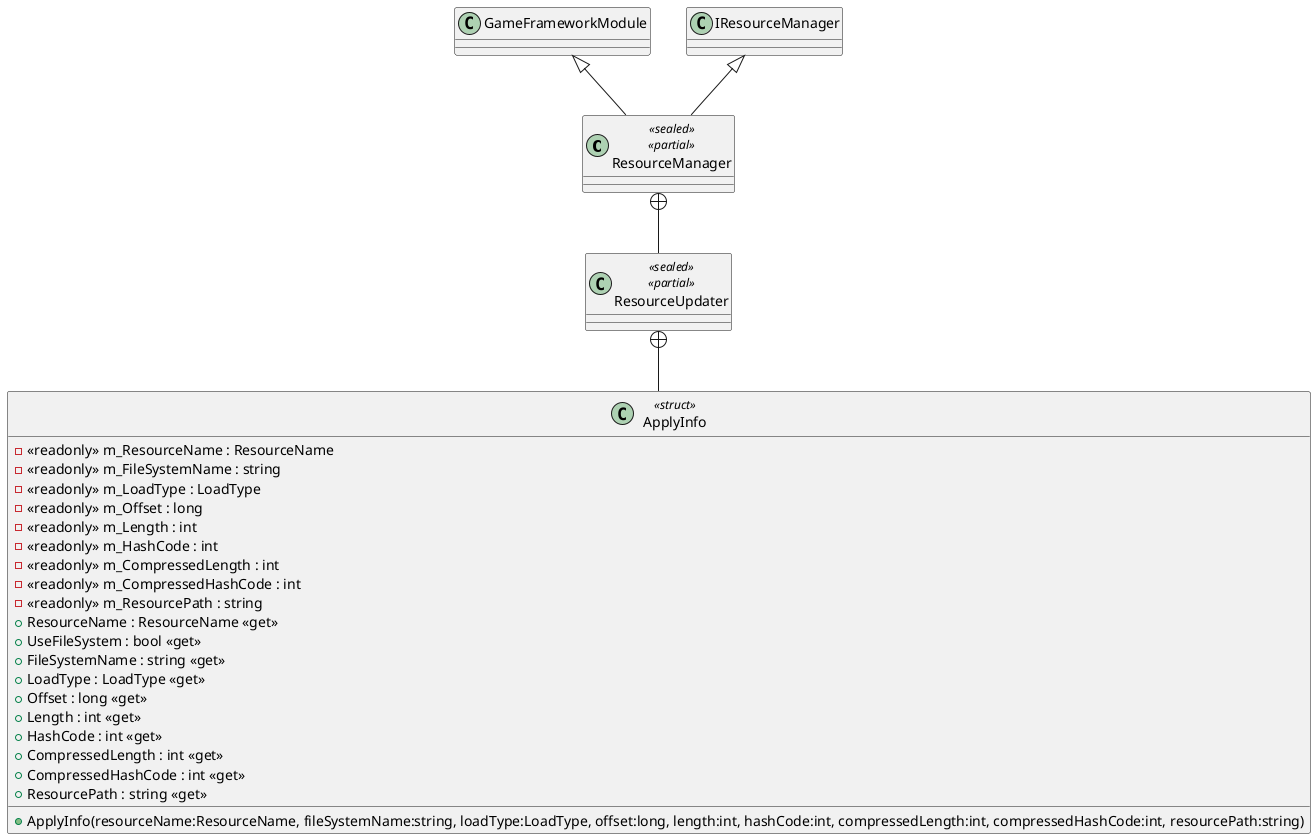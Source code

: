 @startuml
class ResourceManager <<sealed>> <<partial>> {
}
class ResourceUpdater <<sealed>> <<partial>> {
}
class ApplyInfo <<struct>> {
    - <<readonly>> m_ResourceName : ResourceName
    - <<readonly>> m_FileSystemName : string
    - <<readonly>> m_LoadType : LoadType
    - <<readonly>> m_Offset : long
    - <<readonly>> m_Length : int
    - <<readonly>> m_HashCode : int
    - <<readonly>> m_CompressedLength : int
    - <<readonly>> m_CompressedHashCode : int
    - <<readonly>> m_ResourcePath : string
    + ApplyInfo(resourceName:ResourceName, fileSystemName:string, loadType:LoadType, offset:long, length:int, hashCode:int, compressedLength:int, compressedHashCode:int, resourcePath:string)
    + ResourceName : ResourceName <<get>>
    + UseFileSystem : bool <<get>>
    + FileSystemName : string <<get>>
    + LoadType : LoadType <<get>>
    + Offset : long <<get>>
    + Length : int <<get>>
    + HashCode : int <<get>>
    + CompressedLength : int <<get>>
    + CompressedHashCode : int <<get>>
    + ResourcePath : string <<get>>
}
GameFrameworkModule <|-- ResourceManager
IResourceManager <|-- ResourceManager
ResourceManager +-- ResourceUpdater
ResourceUpdater +-- ApplyInfo
@enduml
